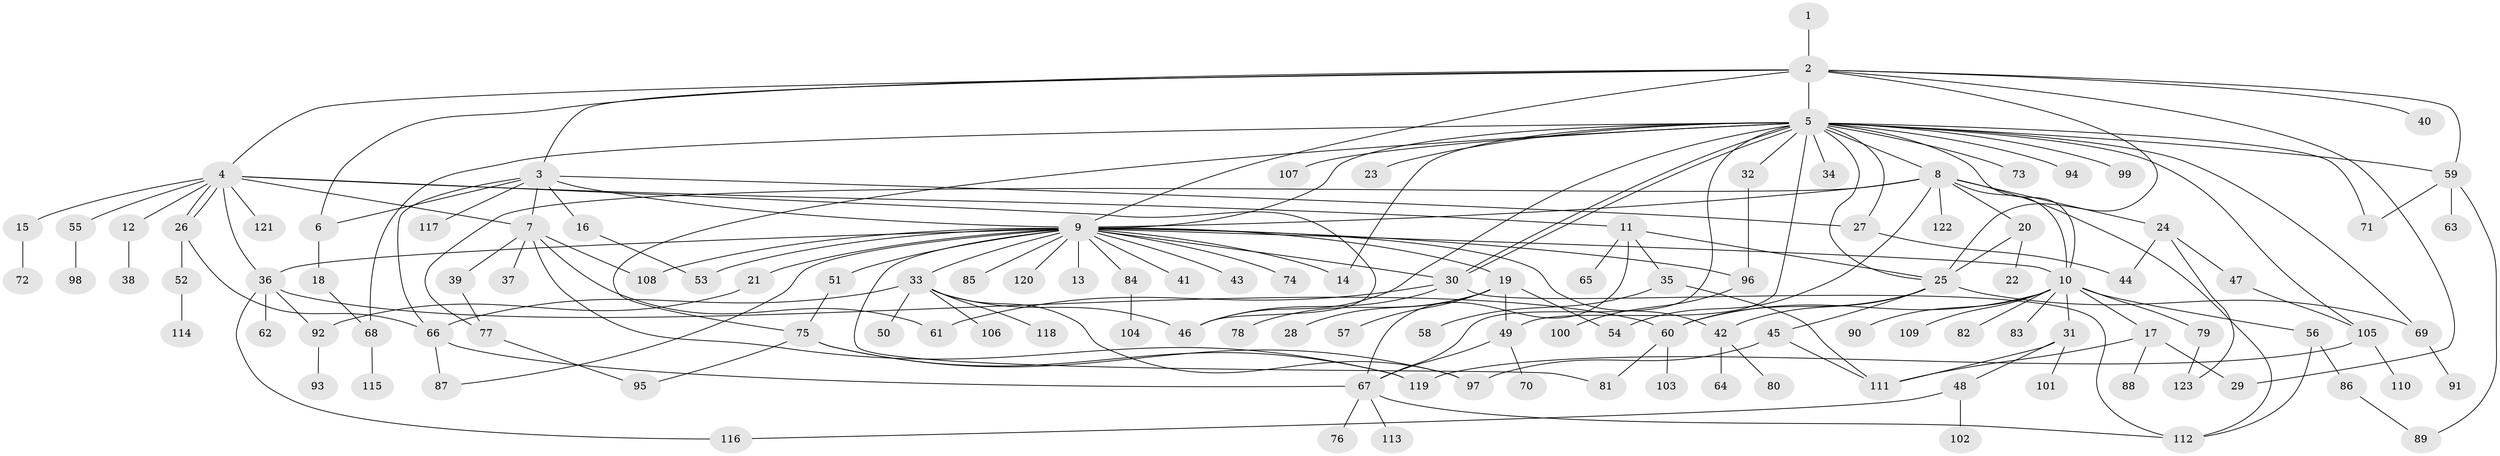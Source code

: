 // coarse degree distribution, {1: 0.43023255813953487, 10: 0.023255813953488372, 9: 0.011627906976744186, 11: 0.011627906976744186, 24: 0.023255813953488372, 3: 0.10465116279069768, 7: 0.011627906976744186, 8: 0.03488372093023256, 15: 0.011627906976744186, 4: 0.05813953488372093, 2: 0.22093023255813954, 6: 0.03488372093023256, 5: 0.023255813953488372}
// Generated by graph-tools (version 1.1) at 2025/23/03/03/25 07:23:51]
// undirected, 123 vertices, 181 edges
graph export_dot {
graph [start="1"]
  node [color=gray90,style=filled];
  1;
  2;
  3;
  4;
  5;
  6;
  7;
  8;
  9;
  10;
  11;
  12;
  13;
  14;
  15;
  16;
  17;
  18;
  19;
  20;
  21;
  22;
  23;
  24;
  25;
  26;
  27;
  28;
  29;
  30;
  31;
  32;
  33;
  34;
  35;
  36;
  37;
  38;
  39;
  40;
  41;
  42;
  43;
  44;
  45;
  46;
  47;
  48;
  49;
  50;
  51;
  52;
  53;
  54;
  55;
  56;
  57;
  58;
  59;
  60;
  61;
  62;
  63;
  64;
  65;
  66;
  67;
  68;
  69;
  70;
  71;
  72;
  73;
  74;
  75;
  76;
  77;
  78;
  79;
  80;
  81;
  82;
  83;
  84;
  85;
  86;
  87;
  88;
  89;
  90;
  91;
  92;
  93;
  94;
  95;
  96;
  97;
  98;
  99;
  100;
  101;
  102;
  103;
  104;
  105;
  106;
  107;
  108;
  109;
  110;
  111;
  112;
  113;
  114;
  115;
  116;
  117;
  118;
  119;
  120;
  121;
  122;
  123;
  1 -- 2;
  2 -- 3;
  2 -- 4;
  2 -- 5;
  2 -- 6;
  2 -- 9;
  2 -- 25;
  2 -- 29;
  2 -- 40;
  2 -- 59;
  3 -- 6;
  3 -- 7;
  3 -- 9;
  3 -- 16;
  3 -- 27;
  3 -- 66;
  3 -- 117;
  4 -- 7;
  4 -- 11;
  4 -- 12;
  4 -- 15;
  4 -- 26;
  4 -- 26;
  4 -- 36;
  4 -- 46;
  4 -- 55;
  4 -- 121;
  5 -- 8;
  5 -- 9;
  5 -- 10;
  5 -- 14;
  5 -- 23;
  5 -- 25;
  5 -- 27;
  5 -- 30;
  5 -- 30;
  5 -- 32;
  5 -- 34;
  5 -- 46;
  5 -- 49;
  5 -- 59;
  5 -- 67;
  5 -- 68;
  5 -- 69;
  5 -- 71;
  5 -- 73;
  5 -- 75;
  5 -- 94;
  5 -- 99;
  5 -- 105;
  5 -- 107;
  6 -- 18;
  7 -- 37;
  7 -- 39;
  7 -- 61;
  7 -- 108;
  7 -- 119;
  8 -- 9;
  8 -- 10;
  8 -- 20;
  8 -- 24;
  8 -- 54;
  8 -- 77;
  8 -- 112;
  8 -- 122;
  9 -- 10;
  9 -- 13;
  9 -- 14;
  9 -- 19;
  9 -- 21;
  9 -- 30;
  9 -- 33;
  9 -- 36;
  9 -- 41;
  9 -- 42;
  9 -- 43;
  9 -- 51;
  9 -- 53;
  9 -- 74;
  9 -- 81;
  9 -- 84;
  9 -- 85;
  9 -- 87;
  9 -- 96;
  9 -- 108;
  9 -- 120;
  10 -- 17;
  10 -- 31;
  10 -- 56;
  10 -- 60;
  10 -- 79;
  10 -- 82;
  10 -- 83;
  10 -- 90;
  10 -- 109;
  11 -- 25;
  11 -- 35;
  11 -- 65;
  11 -- 67;
  12 -- 38;
  15 -- 72;
  16 -- 53;
  17 -- 29;
  17 -- 88;
  17 -- 111;
  18 -- 68;
  19 -- 28;
  19 -- 49;
  19 -- 54;
  19 -- 57;
  19 -- 78;
  20 -- 22;
  20 -- 25;
  21 -- 92;
  24 -- 44;
  24 -- 47;
  24 -- 123;
  25 -- 42;
  25 -- 45;
  25 -- 60;
  25 -- 69;
  26 -- 52;
  26 -- 66;
  27 -- 44;
  30 -- 46;
  30 -- 61;
  30 -- 112;
  31 -- 48;
  31 -- 101;
  31 -- 111;
  32 -- 96;
  33 -- 46;
  33 -- 50;
  33 -- 66;
  33 -- 97;
  33 -- 106;
  33 -- 118;
  35 -- 58;
  35 -- 111;
  36 -- 60;
  36 -- 62;
  36 -- 92;
  36 -- 116;
  39 -- 77;
  42 -- 64;
  42 -- 80;
  45 -- 97;
  45 -- 111;
  47 -- 105;
  48 -- 102;
  48 -- 116;
  49 -- 67;
  49 -- 70;
  51 -- 75;
  52 -- 114;
  55 -- 98;
  56 -- 86;
  56 -- 112;
  59 -- 63;
  59 -- 71;
  59 -- 89;
  60 -- 81;
  60 -- 103;
  66 -- 67;
  66 -- 87;
  67 -- 76;
  67 -- 112;
  67 -- 113;
  68 -- 115;
  69 -- 91;
  75 -- 95;
  75 -- 97;
  75 -- 119;
  77 -- 95;
  79 -- 123;
  84 -- 104;
  86 -- 89;
  92 -- 93;
  96 -- 100;
  105 -- 110;
  105 -- 119;
}
